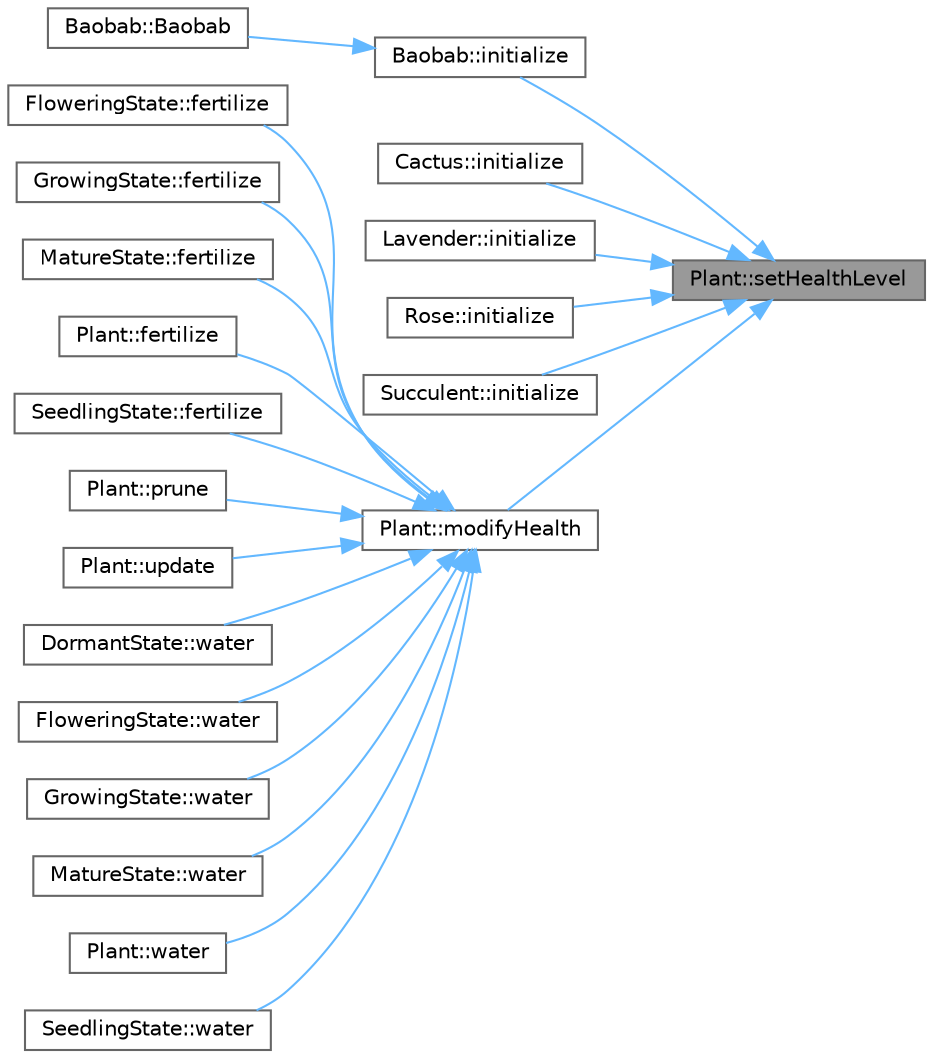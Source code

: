 digraph "Plant::setHealthLevel"
{
 // INTERACTIVE_SVG=YES
 // LATEX_PDF_SIZE
  bgcolor="transparent";
  edge [fontname=Helvetica,fontsize=10,labelfontname=Helvetica,labelfontsize=10];
  node [fontname=Helvetica,fontsize=10,shape=box,height=0.2,width=0.4];
  rankdir="RL";
  Node1 [id="Node000001",label="Plant::setHealthLevel",height=0.2,width=0.4,color="gray40", fillcolor="grey60", style="filled", fontcolor="black",tooltip=" "];
  Node1 -> Node2 [id="edge1_Node000001_Node000002",dir="back",color="steelblue1",style="solid",tooltip=" "];
  Node2 [id="Node000002",label="Baobab::initialize",height=0.2,width=0.4,color="grey40", fillcolor="white", style="filled",URL="$class_baobab.html#a90d795952136301975161a76a87302cb",tooltip="Initialize plant-specific values."];
  Node2 -> Node3 [id="edge2_Node000002_Node000003",dir="back",color="steelblue1",style="solid",tooltip=" "];
  Node3 [id="Node000003",label="Baobab::Baobab",height=0.2,width=0.4,color="grey40", fillcolor="white", style="filled",URL="$class_baobab.html#ae32ebd2a188cb2800c39ea3a2561503b",tooltip=" "];
  Node1 -> Node4 [id="edge3_Node000001_Node000004",dir="back",color="steelblue1",style="solid",tooltip=" "];
  Node4 [id="Node000004",label="Cactus::initialize",height=0.2,width=0.4,color="grey40", fillcolor="white", style="filled",URL="$class_cactus.html#ae4cfd8be6b94b4d5e184c1418fa20573",tooltip="Initialize cactus-specific attributes."];
  Node1 -> Node5 [id="edge4_Node000001_Node000005",dir="back",color="steelblue1",style="solid",tooltip=" "];
  Node5 [id="Node000005",label="Lavender::initialize",height=0.2,width=0.4,color="grey40", fillcolor="white", style="filled",URL="$class_lavender.html#ad94ae4804300840b8cd6f8fc4f804196",tooltip="Initialize lavender-specific attributes."];
  Node1 -> Node6 [id="edge5_Node000001_Node000006",dir="back",color="steelblue1",style="solid",tooltip=" "];
  Node6 [id="Node000006",label="Rose::initialize",height=0.2,width=0.4,color="grey40", fillcolor="white", style="filled",URL="$class_rose.html#a56681c9d663472a4d0f600cd29b45049",tooltip="Initialize rose-specific attributes."];
  Node1 -> Node7 [id="edge6_Node000001_Node000007",dir="back",color="steelblue1",style="solid",tooltip=" "];
  Node7 [id="Node000007",label="Succulent::initialize",height=0.2,width=0.4,color="grey40", fillcolor="white", style="filled",URL="$class_succulent.html#a412e02765d1a36f4cc88e4627ed06720",tooltip="Initialize succulent-specific attributes."];
  Node1 -> Node8 [id="edge7_Node000001_Node000008",dir="back",color="steelblue1",style="solid",tooltip=" "];
  Node8 [id="Node000008",label="Plant::modifyHealth",height=0.2,width=0.4,color="grey40", fillcolor="white", style="filled",URL="$class_plant.html#a3f556d66765fa2f5beeba9c410eedc6a",tooltip=" "];
  Node8 -> Node9 [id="edge8_Node000008_Node000009",dir="back",color="steelblue1",style="solid",tooltip=" "];
  Node9 [id="Node000009",label="FloweringState::fertilize",height=0.2,width=0.4,color="grey40", fillcolor="white", style="filled",URL="$class_flowering_state.html#af34e6beb60de029e6a9f117f0d88336c",tooltip="Apply bloom-supporting fertilizer."];
  Node8 -> Node10 [id="edge9_Node000008_Node000010",dir="back",color="steelblue1",style="solid",tooltip=" "];
  Node10 [id="Node000010",label="GrowingState::fertilize",height=0.2,width=0.4,color="grey40", fillcolor="white", style="filled",URL="$class_growing_state.html#ab7ecd17aa28eed56ee1e70e1c7ee4c82",tooltip="Apply moderate fertilizer for active growth."];
  Node8 -> Node11 [id="edge10_Node000008_Node000011",dir="back",color="steelblue1",style="solid",tooltip=" "];
  Node11 [id="Node000011",label="MatureState::fertilize",height=0.2,width=0.4,color="grey40", fillcolor="white", style="filled",URL="$class_mature_state.html#a72661e8b4f9ee3ba40d3d43c8dbfd484",tooltip="Apply maintenance fertilizer."];
  Node8 -> Node12 [id="edge11_Node000008_Node000012",dir="back",color="steelblue1",style="solid",tooltip=" "];
  Node12 [id="Node000012",label="Plant::fertilize",height=0.2,width=0.4,color="grey40", fillcolor="white", style="filled",URL="$class_plant.html#afe24eeadc576f5e361a3f2de3ea144c9",tooltip=" "];
  Node8 -> Node13 [id="edge12_Node000008_Node000013",dir="back",color="steelblue1",style="solid",tooltip=" "];
  Node13 [id="Node000013",label="SeedlingState::fertilize",height=0.2,width=0.4,color="grey40", fillcolor="white", style="filled",URL="$class_seedling_state.html#ac5c2725bdd7177ea2e0b6a9a32745f76",tooltip="Apply minimal fertilizer appropriate for seedlings."];
  Node8 -> Node14 [id="edge13_Node000008_Node000014",dir="back",color="steelblue1",style="solid",tooltip=" "];
  Node14 [id="Node000014",label="Plant::prune",height=0.2,width=0.4,color="grey40", fillcolor="white", style="filled",URL="$class_plant.html#a5dc852d2699b12c272c9c560138933f4",tooltip=" "];
  Node8 -> Node15 [id="edge14_Node000008_Node000015",dir="back",color="steelblue1",style="solid",tooltip=" "];
  Node15 [id="Node000015",label="Plant::update",height=0.2,width=0.4,color="grey40", fillcolor="white", style="filled",URL="$class_plant.html#a5bc9bbea5228581b25660b37169f8c88",tooltip=" "];
  Node8 -> Node16 [id="edge15_Node000008_Node000016",dir="back",color="steelblue1",style="solid",tooltip=" "];
  Node16 [id="Node000016",label="DormantState::water",height=0.2,width=0.4,color="grey40", fillcolor="white", style="filled",URL="$class_dormant_state.html#afa727496873d0c6bb6b2e39a062a9383",tooltip="Water the dormant plant minimally."];
  Node8 -> Node17 [id="edge16_Node000008_Node000017",dir="back",color="steelblue1",style="solid",tooltip=" "];
  Node17 [id="Node000017",label="FloweringState::water",height=0.2,width=0.4,color="grey40", fillcolor="white", style="filled",URL="$class_flowering_state.html#a71db68481cf656374584a85d5e3ad228",tooltip="Water the flowering plant carefully."];
  Node8 -> Node18 [id="edge17_Node000008_Node000018",dir="back",color="steelblue1",style="solid",tooltip=" "];
  Node18 [id="Node000018",label="GrowingState::water",height=0.2,width=0.4,color="grey40", fillcolor="white", style="filled",URL="$class_growing_state.html#a99719f8722b114dc20ca0ab267ff73bc",tooltip="Water the growing plant regularly."];
  Node8 -> Node19 [id="edge18_Node000008_Node000019",dir="back",color="steelblue1",style="solid",tooltip=" "];
  Node19 [id="Node000019",label="MatureState::water",height=0.2,width=0.4,color="grey40", fillcolor="white", style="filled",URL="$class_mature_state.html#a583ce6fc65da05f24f40dc634dd2651a",tooltip="Water the mature plant with maintenance amounts."];
  Node8 -> Node20 [id="edge19_Node000008_Node000020",dir="back",color="steelblue1",style="solid",tooltip=" "];
  Node20 [id="Node000020",label="Plant::water",height=0.2,width=0.4,color="grey40", fillcolor="white", style="filled",URL="$class_plant.html#af4552dd9ec01741c38eefd2f15ce2431",tooltip=" "];
  Node8 -> Node21 [id="edge20_Node000008_Node000021",dir="back",color="steelblue1",style="solid",tooltip=" "];
  Node21 [id="Node000021",label="SeedlingState::water",height=0.2,width=0.4,color="grey40", fillcolor="white", style="filled",URL="$class_seedling_state.html#ab0c85b5d416be86252fba42f32ce31e2",tooltip="Water the seedling gently."];
}

